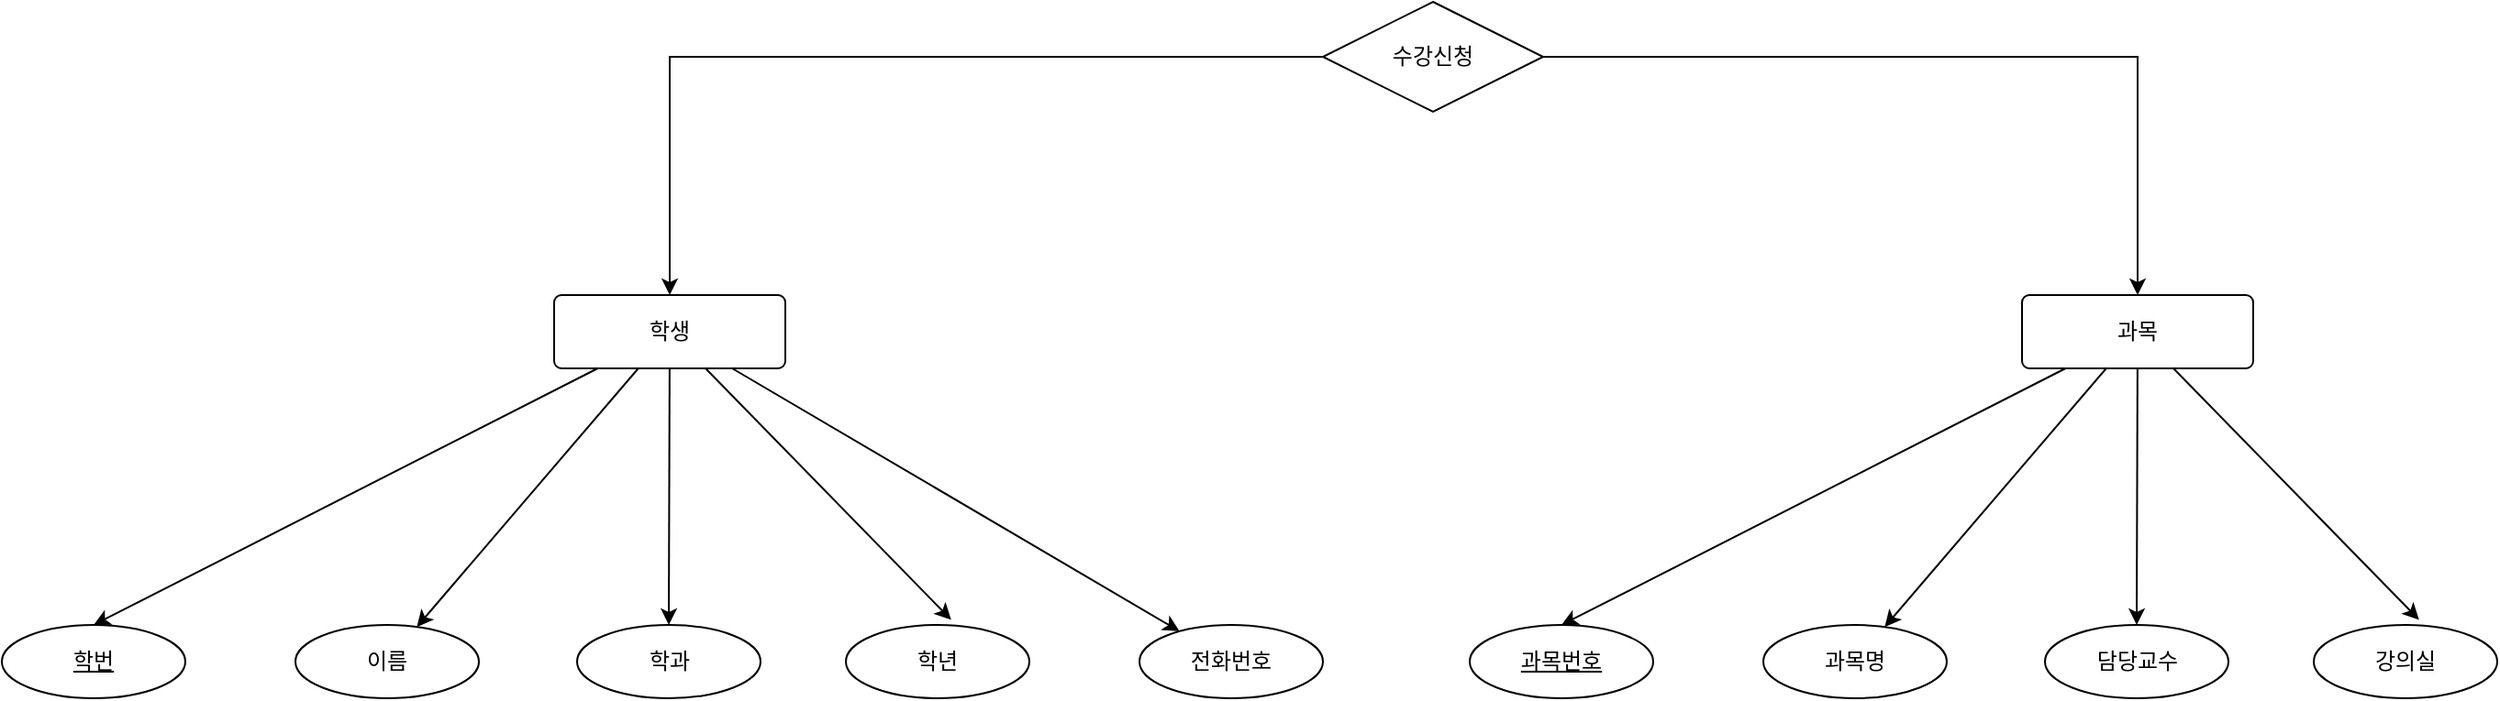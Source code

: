 <mxfile version="22.1.18" type="device">
  <diagram id="mEAWC1pFtkdlZQhKQPpU" name="페이지-1">
    <mxGraphModel dx="1247" dy="642" grid="1" gridSize="10" guides="1" tooltips="1" connect="1" arrows="1" fold="1" page="1" pageScale="1" pageWidth="827" pageHeight="1169" math="0" shadow="0">
      <root>
        <mxCell id="0" />
        <mxCell id="1" parent="0" />
        <mxCell id="lVGb4bLuhpGxNx1goPia-15" style="rounded=0;orthogonalLoop=1;jettySize=auto;html=1;entryX=0.5;entryY=0;entryDx=0;entryDy=0;" edge="1" parent="1" source="lVGb4bLuhpGxNx1goPia-1" target="lVGb4bLuhpGxNx1goPia-3">
          <mxGeometry relative="1" as="geometry" />
        </mxCell>
        <mxCell id="lVGb4bLuhpGxNx1goPia-16" style="rounded=0;orthogonalLoop=1;jettySize=auto;html=1;entryX=0.5;entryY=0;entryDx=0;entryDy=0;" edge="1" parent="1" source="lVGb4bLuhpGxNx1goPia-1" target="lVGb4bLuhpGxNx1goPia-5">
          <mxGeometry relative="1" as="geometry" />
        </mxCell>
        <mxCell id="lVGb4bLuhpGxNx1goPia-18" style="rounded=0;orthogonalLoop=1;jettySize=auto;html=1;" edge="1" parent="1" source="lVGb4bLuhpGxNx1goPia-1" target="lVGb4bLuhpGxNx1goPia-4">
          <mxGeometry relative="1" as="geometry" />
        </mxCell>
        <mxCell id="lVGb4bLuhpGxNx1goPia-20" style="rounded=0;orthogonalLoop=1;jettySize=auto;html=1;" edge="1" parent="1" source="lVGb4bLuhpGxNx1goPia-1" target="lVGb4bLuhpGxNx1goPia-8">
          <mxGeometry relative="1" as="geometry" />
        </mxCell>
        <mxCell id="lVGb4bLuhpGxNx1goPia-1" value="학생" style="rounded=1;arcSize=10;whiteSpace=wrap;html=1;align=center;" vertex="1" parent="1">
          <mxGeometry x="351" y="440" width="126" height="40" as="geometry" />
        </mxCell>
        <mxCell id="lVGb4bLuhpGxNx1goPia-3" value="학번" style="ellipse;whiteSpace=wrap;html=1;align=center;fontStyle=4;" vertex="1" parent="1">
          <mxGeometry x="50" y="620" width="100" height="40" as="geometry" />
        </mxCell>
        <mxCell id="lVGb4bLuhpGxNx1goPia-4" value="이름" style="ellipse;whiteSpace=wrap;html=1;align=center;" vertex="1" parent="1">
          <mxGeometry x="210" y="620" width="100" height="40" as="geometry" />
        </mxCell>
        <mxCell id="lVGb4bLuhpGxNx1goPia-5" value="학과" style="ellipse;whiteSpace=wrap;html=1;align=center;" vertex="1" parent="1">
          <mxGeometry x="363.5" y="620" width="100" height="40" as="geometry" />
        </mxCell>
        <mxCell id="lVGb4bLuhpGxNx1goPia-7" value="학년" style="ellipse;whiteSpace=wrap;html=1;align=center;" vertex="1" parent="1">
          <mxGeometry x="510" y="620" width="100" height="40" as="geometry" />
        </mxCell>
        <mxCell id="lVGb4bLuhpGxNx1goPia-8" value="전화번호" style="ellipse;whiteSpace=wrap;html=1;align=center;" vertex="1" parent="1">
          <mxGeometry x="670" y="620" width="100" height="40" as="geometry" />
        </mxCell>
        <mxCell id="lVGb4bLuhpGxNx1goPia-19" style="rounded=0;orthogonalLoop=1;jettySize=auto;html=1;entryX=0.574;entryY=-0.07;entryDx=0;entryDy=0;entryPerimeter=0;" edge="1" parent="1" source="lVGb4bLuhpGxNx1goPia-1" target="lVGb4bLuhpGxNx1goPia-7">
          <mxGeometry relative="1" as="geometry" />
        </mxCell>
        <mxCell id="lVGb4bLuhpGxNx1goPia-22" style="rounded=0;orthogonalLoop=1;jettySize=auto;html=1;entryX=0.5;entryY=0;entryDx=0;entryDy=0;" edge="1" source="lVGb4bLuhpGxNx1goPia-26" target="lVGb4bLuhpGxNx1goPia-27" parent="1">
          <mxGeometry relative="1" as="geometry" />
        </mxCell>
        <mxCell id="lVGb4bLuhpGxNx1goPia-23" style="rounded=0;orthogonalLoop=1;jettySize=auto;html=1;entryX=0.5;entryY=0;entryDx=0;entryDy=0;" edge="1" source="lVGb4bLuhpGxNx1goPia-26" target="lVGb4bLuhpGxNx1goPia-29" parent="1">
          <mxGeometry relative="1" as="geometry" />
        </mxCell>
        <mxCell id="lVGb4bLuhpGxNx1goPia-24" style="rounded=0;orthogonalLoop=1;jettySize=auto;html=1;" edge="1" source="lVGb4bLuhpGxNx1goPia-26" target="lVGb4bLuhpGxNx1goPia-28" parent="1">
          <mxGeometry relative="1" as="geometry" />
        </mxCell>
        <mxCell id="lVGb4bLuhpGxNx1goPia-26" value="과목" style="rounded=1;arcSize=10;whiteSpace=wrap;html=1;align=center;" vertex="1" parent="1">
          <mxGeometry x="1151" y="440" width="126" height="40" as="geometry" />
        </mxCell>
        <mxCell id="lVGb4bLuhpGxNx1goPia-27" value="과목번호" style="ellipse;whiteSpace=wrap;html=1;align=center;fontStyle=4;" vertex="1" parent="1">
          <mxGeometry x="850" y="620" width="100" height="40" as="geometry" />
        </mxCell>
        <mxCell id="lVGb4bLuhpGxNx1goPia-28" value="과목명" style="ellipse;whiteSpace=wrap;html=1;align=center;" vertex="1" parent="1">
          <mxGeometry x="1010" y="620" width="100" height="40" as="geometry" />
        </mxCell>
        <mxCell id="lVGb4bLuhpGxNx1goPia-29" value="담당교수" style="ellipse;whiteSpace=wrap;html=1;align=center;" vertex="1" parent="1">
          <mxGeometry x="1163.5" y="620" width="100" height="40" as="geometry" />
        </mxCell>
        <mxCell id="lVGb4bLuhpGxNx1goPia-30" value="강의실" style="ellipse;whiteSpace=wrap;html=1;align=center;" vertex="1" parent="1">
          <mxGeometry x="1310" y="620" width="100" height="40" as="geometry" />
        </mxCell>
        <mxCell id="lVGb4bLuhpGxNx1goPia-32" style="rounded=0;orthogonalLoop=1;jettySize=auto;html=1;entryX=0.574;entryY=-0.07;entryDx=0;entryDy=0;entryPerimeter=0;" edge="1" source="lVGb4bLuhpGxNx1goPia-26" target="lVGb4bLuhpGxNx1goPia-30" parent="1">
          <mxGeometry relative="1" as="geometry" />
        </mxCell>
        <mxCell id="lVGb4bLuhpGxNx1goPia-34" style="edgeStyle=orthogonalEdgeStyle;rounded=0;orthogonalLoop=1;jettySize=auto;html=1;entryX=0.5;entryY=0;entryDx=0;entryDy=0;" edge="1" parent="1" source="lVGb4bLuhpGxNx1goPia-33" target="lVGb4bLuhpGxNx1goPia-1">
          <mxGeometry relative="1" as="geometry" />
        </mxCell>
        <mxCell id="lVGb4bLuhpGxNx1goPia-35" style="edgeStyle=orthogonalEdgeStyle;rounded=0;orthogonalLoop=1;jettySize=auto;html=1;entryX=0.5;entryY=0;entryDx=0;entryDy=0;" edge="1" parent="1" source="lVGb4bLuhpGxNx1goPia-33" target="lVGb4bLuhpGxNx1goPia-26">
          <mxGeometry relative="1" as="geometry" />
        </mxCell>
        <mxCell id="lVGb4bLuhpGxNx1goPia-33" value="수강신청" style="shape=rhombus;perimeter=rhombusPerimeter;whiteSpace=wrap;html=1;align=center;" vertex="1" parent="1">
          <mxGeometry x="770" y="280" width="120" height="60" as="geometry" />
        </mxCell>
      </root>
    </mxGraphModel>
  </diagram>
</mxfile>

